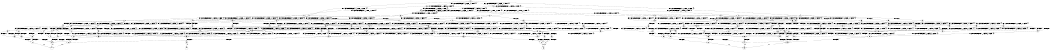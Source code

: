 digraph BCG {
size = "7, 10.5";
center = TRUE;
node [shape = circle];
0 [peripheries = 2];
0 -> 1 [label = "EX !0 !ATOMIC_EXCH_BRANCH (1, +1, TRUE, +0, 2, TRUE) !{0}"];
0 -> 2 [label = "EX !2 !ATOMIC_EXCH_BRANCH (1, +0, FALSE, +0, 1, TRUE) !{0}"];
0 -> 3 [label = "EX !1 !ATOMIC_EXCH_BRANCH (1, +0, FALSE, +0, 1, TRUE) !{0}"];
0 -> 4 [label = "EX !0 !ATOMIC_EXCH_BRANCH (1, +1, TRUE, +0, 2, TRUE) !{0}"];
1 -> 5 [label = "EX !2 !ATOMIC_EXCH_BRANCH (1, +0, FALSE, +0, 1, FALSE) !{0}"];
1 -> 6 [label = "EX !1 !ATOMIC_EXCH_BRANCH (1, +0, FALSE, +0, 1, FALSE) !{0}"];
1 -> 7 [label = "TERMINATE !0"];
2 -> 2 [label = "EX !2 !ATOMIC_EXCH_BRANCH (1, +0, FALSE, +0, 1, TRUE) !{0}"];
2 -> 8 [label = "EX !0 !ATOMIC_EXCH_BRANCH (1, +1, TRUE, +0, 2, TRUE) !{0}"];
2 -> 9 [label = "EX !1 !ATOMIC_EXCH_BRANCH (1, +0, FALSE, +0, 1, TRUE) !{0}"];
2 -> 10 [label = "EX !0 !ATOMIC_EXCH_BRANCH (1, +1, TRUE, +0, 2, TRUE) !{0}"];
3 -> 3 [label = "EX !1 !ATOMIC_EXCH_BRANCH (1, +0, FALSE, +0, 1, TRUE) !{0}"];
3 -> 11 [label = "EX !0 !ATOMIC_EXCH_BRANCH (1, +1, TRUE, +0, 2, TRUE) !{0}"];
3 -> 9 [label = "EX !2 !ATOMIC_EXCH_BRANCH (1, +0, FALSE, +0, 1, TRUE) !{0}"];
3 -> 12 [label = "EX !0 !ATOMIC_EXCH_BRANCH (1, +1, TRUE, +0, 2, TRUE) !{0}"];
4 -> 13 [label = "EX !2 !ATOMIC_EXCH_BRANCH (1, +0, FALSE, +0, 1, FALSE) !{0}"];
4 -> 14 [label = "EX !1 !ATOMIC_EXCH_BRANCH (1, +0, FALSE, +0, 1, FALSE) !{0}"];
4 -> 15 [label = "TERMINATE !0"];
5 -> 16 [label = "EX !1 !ATOMIC_EXCH_BRANCH (1, +0, FALSE, +0, 1, FALSE) !{0}"];
5 -> 17 [label = "TERMINATE !0"];
5 -> 18 [label = "TERMINATE !2"];
6 -> 16 [label = "EX !2 !ATOMIC_EXCH_BRANCH (1, +0, FALSE, +0, 1, FALSE) !{0}"];
6 -> 19 [label = "TERMINATE !0"];
6 -> 20 [label = "TERMINATE !1"];
7 -> 21 [label = "EX !1 !ATOMIC_EXCH_BRANCH (1, +0, FALSE, +0, 1, FALSE) !{1}"];
7 -> 22 [label = "EX !2 !ATOMIC_EXCH_BRANCH (1, +0, FALSE, +0, 1, FALSE) !{1}"];
7 -> 23 [label = "EX !1 !ATOMIC_EXCH_BRANCH (1, +0, FALSE, +0, 1, FALSE) !{1}"];
8 -> 5 [label = "EX !2 !ATOMIC_EXCH_BRANCH (1, +0, FALSE, +0, 1, FALSE) !{0}"];
8 -> 24 [label = "EX !1 !ATOMIC_EXCH_BRANCH (1, +0, FALSE, +0, 1, FALSE) !{0}"];
8 -> 25 [label = "TERMINATE !0"];
9 -> 9 [label = "EX !1 !ATOMIC_EXCH_BRANCH (1, +0, FALSE, +0, 1, TRUE) !{0}"];
9 -> 9 [label = "EX !2 !ATOMIC_EXCH_BRANCH (1, +0, FALSE, +0, 1, TRUE) !{0}"];
9 -> 26 [label = "EX !0 !ATOMIC_EXCH_BRANCH (1, +1, TRUE, +0, 2, TRUE) !{0}"];
9 -> 27 [label = "EX !0 !ATOMIC_EXCH_BRANCH (1, +1, TRUE, +0, 2, TRUE) !{0}"];
10 -> 13 [label = "EX !2 !ATOMIC_EXCH_BRANCH (1, +0, FALSE, +0, 1, FALSE) !{0}"];
10 -> 28 [label = "EX !1 !ATOMIC_EXCH_BRANCH (1, +0, FALSE, +0, 1, FALSE) !{0}"];
10 -> 29 [label = "TERMINATE !0"];
11 -> 6 [label = "EX !1 !ATOMIC_EXCH_BRANCH (1, +0, FALSE, +0, 1, FALSE) !{0}"];
11 -> 30 [label = "EX !2 !ATOMIC_EXCH_BRANCH (1, +0, FALSE, +0, 1, FALSE) !{0}"];
11 -> 31 [label = "TERMINATE !0"];
12 -> 14 [label = "EX !1 !ATOMIC_EXCH_BRANCH (1, +0, FALSE, +0, 1, FALSE) !{0}"];
12 -> 32 [label = "EX !2 !ATOMIC_EXCH_BRANCH (1, +0, FALSE, +0, 1, FALSE) !{0}"];
12 -> 33 [label = "TERMINATE !0"];
13 -> 34 [label = "EX !1 !ATOMIC_EXCH_BRANCH (1, +0, FALSE, +0, 1, FALSE) !{0}"];
13 -> 35 [label = "TERMINATE !0"];
13 -> 36 [label = "TERMINATE !2"];
14 -> 34 [label = "EX !2 !ATOMIC_EXCH_BRANCH (1, +0, FALSE, +0, 1, FALSE) !{0}"];
14 -> 37 [label = "TERMINATE !0"];
14 -> 38 [label = "TERMINATE !1"];
15 -> 39 [label = "EX !1 !ATOMIC_EXCH_BRANCH (1, +0, FALSE, +0, 1, FALSE) !{1}"];
15 -> 40 [label = "EX !2 !ATOMIC_EXCH_BRANCH (1, +0, FALSE, +0, 1, FALSE) !{1}"];
16 -> 41 [label = "TERMINATE !0"];
16 -> 42 [label = "TERMINATE !2"];
16 -> 43 [label = "TERMINATE !1"];
17 -> 44 [label = "EX !1 !ATOMIC_EXCH_BRANCH (1, +0, FALSE, +0, 1, FALSE) !{1}"];
17 -> 45 [label = "TERMINATE !2"];
17 -> 46 [label = "EX !1 !ATOMIC_EXCH_BRANCH (1, +0, FALSE, +0, 1, FALSE) !{1}"];
18 -> 47 [label = "EX !1 !ATOMIC_EXCH_BRANCH (1, +0, FALSE, +0, 1, FALSE) !{0}"];
18 -> 48 [label = "TERMINATE !0"];
19 -> 44 [label = "EX !2 !ATOMIC_EXCH_BRANCH (1, +0, FALSE, +0, 1, FALSE) !{1}"];
19 -> 49 [label = "TERMINATE !1"];
20 -> 50 [label = "EX !2 !ATOMIC_EXCH_BRANCH (1, +0, FALSE, +0, 1, FALSE) !{0}"];
20 -> 51 [label = "TERMINATE !0"];
21 -> 44 [label = "EX !2 !ATOMIC_EXCH_BRANCH (1, +0, FALSE, +0, 1, FALSE) !{1}"];
21 -> 49 [label = "TERMINATE !1"];
22 -> 44 [label = "EX !1 !ATOMIC_EXCH_BRANCH (1, +0, FALSE, +0, 1, FALSE) !{1}"];
22 -> 45 [label = "TERMINATE !2"];
22 -> 46 [label = "EX !1 !ATOMIC_EXCH_BRANCH (1, +0, FALSE, +0, 1, FALSE) !{1}"];
23 -> 46 [label = "EX !2 !ATOMIC_EXCH_BRANCH (1, +0, FALSE, +0, 1, FALSE) !{1}"];
23 -> 52 [label = "TERMINATE !1"];
24 -> 16 [label = "EX !2 !ATOMIC_EXCH_BRANCH (1, +0, FALSE, +0, 1, FALSE) !{0}"];
24 -> 53 [label = "TERMINATE !0"];
24 -> 54 [label = "TERMINATE !1"];
25 -> 22 [label = "EX !2 !ATOMIC_EXCH_BRANCH (1, +0, FALSE, +0, 1, FALSE) !{1}"];
25 -> 55 [label = "EX !1 !ATOMIC_EXCH_BRANCH (1, +0, FALSE, +0, 1, FALSE) !{1}"];
25 -> 56 [label = "EX !1 !ATOMIC_EXCH_BRANCH (1, +0, FALSE, +0, 1, FALSE) !{1}"];
26 -> 24 [label = "EX !1 !ATOMIC_EXCH_BRANCH (1, +0, FALSE, +0, 1, FALSE) !{0}"];
26 -> 30 [label = "EX !2 !ATOMIC_EXCH_BRANCH (1, +0, FALSE, +0, 1, FALSE) !{0}"];
26 -> 57 [label = "TERMINATE !0"];
27 -> 28 [label = "EX !1 !ATOMIC_EXCH_BRANCH (1, +0, FALSE, +0, 1, FALSE) !{0}"];
27 -> 32 [label = "EX !2 !ATOMIC_EXCH_BRANCH (1, +0, FALSE, +0, 1, FALSE) !{0}"];
27 -> 58 [label = "TERMINATE !0"];
28 -> 34 [label = "EX !2 !ATOMIC_EXCH_BRANCH (1, +0, FALSE, +0, 1, FALSE) !{0}"];
28 -> 59 [label = "TERMINATE !0"];
28 -> 60 [label = "TERMINATE !1"];
29 -> 40 [label = "EX !2 !ATOMIC_EXCH_BRANCH (1, +0, FALSE, +0, 1, FALSE) !{1}"];
29 -> 61 [label = "EX !1 !ATOMIC_EXCH_BRANCH (1, +0, FALSE, +0, 1, FALSE) !{1}"];
30 -> 16 [label = "EX !1 !ATOMIC_EXCH_BRANCH (1, +0, FALSE, +0, 1, FALSE) !{0}"];
30 -> 62 [label = "TERMINATE !0"];
30 -> 63 [label = "TERMINATE !2"];
31 -> 21 [label = "EX !1 !ATOMIC_EXCH_BRANCH (1, +0, FALSE, +0, 1, FALSE) !{1}"];
31 -> 64 [label = "EX !2 !ATOMIC_EXCH_BRANCH (1, +0, FALSE, +0, 1, FALSE) !{1}"];
31 -> 23 [label = "EX !1 !ATOMIC_EXCH_BRANCH (1, +0, FALSE, +0, 1, FALSE) !{1}"];
32 -> 34 [label = "EX !1 !ATOMIC_EXCH_BRANCH (1, +0, FALSE, +0, 1, FALSE) !{0}"];
32 -> 65 [label = "TERMINATE !0"];
32 -> 66 [label = "TERMINATE !2"];
33 -> 39 [label = "EX !1 !ATOMIC_EXCH_BRANCH (1, +0, FALSE, +0, 1, FALSE) !{1}"];
33 -> 67 [label = "EX !2 !ATOMIC_EXCH_BRANCH (1, +0, FALSE, +0, 1, FALSE) !{1}"];
34 -> 68 [label = "TERMINATE !0"];
34 -> 69 [label = "TERMINATE !2"];
34 -> 70 [label = "TERMINATE !1"];
35 -> 71 [label = "EX !1 !ATOMIC_EXCH_BRANCH (1, +0, FALSE, +0, 1, FALSE) !{1}"];
35 -> 72 [label = "TERMINATE !2"];
36 -> 73 [label = "EX !1 !ATOMIC_EXCH_BRANCH (1, +0, FALSE, +0, 1, FALSE) !{0}"];
36 -> 74 [label = "TERMINATE !0"];
37 -> 71 [label = "EX !2 !ATOMIC_EXCH_BRANCH (1, +0, FALSE, +0, 1, FALSE) !{1}"];
37 -> 75 [label = "TERMINATE !1"];
38 -> 76 [label = "EX !2 !ATOMIC_EXCH_BRANCH (1, +0, FALSE, +0, 1, FALSE) !{0}"];
38 -> 77 [label = "TERMINATE !0"];
39 -> 71 [label = "EX !2 !ATOMIC_EXCH_BRANCH (1, +0, FALSE, +0, 1, FALSE) !{1}"];
39 -> 75 [label = "TERMINATE !1"];
40 -> 71 [label = "EX !1 !ATOMIC_EXCH_BRANCH (1, +0, FALSE, +0, 1, FALSE) !{1}"];
40 -> 72 [label = "TERMINATE !2"];
41 -> 78 [label = "TERMINATE !2"];
41 -> 79 [label = "TERMINATE !1"];
42 -> 80 [label = "TERMINATE !0"];
42 -> 81 [label = "TERMINATE !1"];
43 -> 82 [label = "TERMINATE !0"];
43 -> 83 [label = "TERMINATE !2"];
44 -> 78 [label = "TERMINATE !2"];
44 -> 79 [label = "TERMINATE !1"];
45 -> 84 [label = "EX !1 !ATOMIC_EXCH_BRANCH (1, +0, FALSE, +0, 1, FALSE) !{1}"];
45 -> 85 [label = "EX !1 !ATOMIC_EXCH_BRANCH (1, +0, FALSE, +0, 1, FALSE) !{1}"];
46 -> 86 [label = "TERMINATE !2"];
46 -> 87 [label = "TERMINATE !1"];
47 -> 80 [label = "TERMINATE !0"];
47 -> 81 [label = "TERMINATE !1"];
48 -> 84 [label = "EX !1 !ATOMIC_EXCH_BRANCH (1, +0, FALSE, +0, 1, FALSE) !{1}"];
48 -> 85 [label = "EX !1 !ATOMIC_EXCH_BRANCH (1, +0, FALSE, +0, 1, FALSE) !{1}"];
49 -> 88 [label = "EX !2 !ATOMIC_EXCH_BRANCH (1, +0, FALSE, +0, 1, FALSE) !{2}"];
49 -> 89 [label = "EX !2 !ATOMIC_EXCH_BRANCH (1, +0, FALSE, +0, 1, FALSE) !{2}"];
50 -> 82 [label = "TERMINATE !0"];
50 -> 83 [label = "TERMINATE !2"];
51 -> 88 [label = "EX !2 !ATOMIC_EXCH_BRANCH (1, +0, FALSE, +0, 1, FALSE) !{2}"];
51 -> 89 [label = "EX !2 !ATOMIC_EXCH_BRANCH (1, +0, FALSE, +0, 1, FALSE) !{2}"];
52 -> 90 [label = "EX !2 !ATOMIC_EXCH_BRANCH (1, +0, FALSE, +0, 1, FALSE) !{2}"];
53 -> 44 [label = "EX !2 !ATOMIC_EXCH_BRANCH (1, +0, FALSE, +0, 1, FALSE) !{1}"];
53 -> 91 [label = "TERMINATE !1"];
54 -> 50 [label = "EX !2 !ATOMIC_EXCH_BRANCH (1, +0, FALSE, +0, 1, FALSE) !{0}"];
54 -> 92 [label = "TERMINATE !0"];
55 -> 44 [label = "EX !2 !ATOMIC_EXCH_BRANCH (1, +0, FALSE, +0, 1, FALSE) !{1}"];
55 -> 91 [label = "TERMINATE !1"];
56 -> 46 [label = "EX !2 !ATOMIC_EXCH_BRANCH (1, +0, FALSE, +0, 1, FALSE) !{1}"];
56 -> 93 [label = "TERMINATE !1"];
57 -> 55 [label = "EX !1 !ATOMIC_EXCH_BRANCH (1, +0, FALSE, +0, 1, FALSE) !{1}"];
57 -> 64 [label = "EX !2 !ATOMIC_EXCH_BRANCH (1, +0, FALSE, +0, 1, FALSE) !{1}"];
57 -> 56 [label = "EX !1 !ATOMIC_EXCH_BRANCH (1, +0, FALSE, +0, 1, FALSE) !{1}"];
58 -> 61 [label = "EX !1 !ATOMIC_EXCH_BRANCH (1, +0, FALSE, +0, 1, FALSE) !{1}"];
58 -> 67 [label = "EX !2 !ATOMIC_EXCH_BRANCH (1, +0, FALSE, +0, 1, FALSE) !{1}"];
59 -> 71 [label = "EX !2 !ATOMIC_EXCH_BRANCH (1, +0, FALSE, +0, 1, FALSE) !{1}"];
59 -> 94 [label = "TERMINATE !1"];
60 -> 76 [label = "EX !2 !ATOMIC_EXCH_BRANCH (1, +0, FALSE, +0, 1, FALSE) !{0}"];
60 -> 95 [label = "TERMINATE !0"];
61 -> 71 [label = "EX !2 !ATOMIC_EXCH_BRANCH (1, +0, FALSE, +0, 1, FALSE) !{1}"];
61 -> 94 [label = "TERMINATE !1"];
62 -> 44 [label = "EX !1 !ATOMIC_EXCH_BRANCH (1, +0, FALSE, +0, 1, FALSE) !{1}"];
62 -> 96 [label = "TERMINATE !2"];
62 -> 46 [label = "EX !1 !ATOMIC_EXCH_BRANCH (1, +0, FALSE, +0, 1, FALSE) !{1}"];
63 -> 47 [label = "EX !1 !ATOMIC_EXCH_BRANCH (1, +0, FALSE, +0, 1, FALSE) !{0}"];
63 -> 97 [label = "TERMINATE !0"];
64 -> 44 [label = "EX !1 !ATOMIC_EXCH_BRANCH (1, +0, FALSE, +0, 1, FALSE) !{1}"];
64 -> 96 [label = "TERMINATE !2"];
64 -> 46 [label = "EX !1 !ATOMIC_EXCH_BRANCH (1, +0, FALSE, +0, 1, FALSE) !{1}"];
65 -> 71 [label = "EX !1 !ATOMIC_EXCH_BRANCH (1, +0, FALSE, +0, 1, FALSE) !{1}"];
65 -> 98 [label = "TERMINATE !2"];
66 -> 73 [label = "EX !1 !ATOMIC_EXCH_BRANCH (1, +0, FALSE, +0, 1, FALSE) !{0}"];
66 -> 99 [label = "TERMINATE !0"];
67 -> 71 [label = "EX !1 !ATOMIC_EXCH_BRANCH (1, +0, FALSE, +0, 1, FALSE) !{1}"];
67 -> 98 [label = "TERMINATE !2"];
68 -> 100 [label = "TERMINATE !2"];
68 -> 101 [label = "TERMINATE !1"];
69 -> 102 [label = "TERMINATE !0"];
69 -> 103 [label = "TERMINATE !1"];
70 -> 104 [label = "TERMINATE !0"];
70 -> 105 [label = "TERMINATE !2"];
71 -> 100 [label = "TERMINATE !2"];
71 -> 101 [label = "TERMINATE !1"];
72 -> 106 [label = "EX !1 !ATOMIC_EXCH_BRANCH (1, +0, FALSE, +0, 1, FALSE) !{1}"];
73 -> 102 [label = "TERMINATE !0"];
73 -> 103 [label = "TERMINATE !1"];
74 -> 106 [label = "EX !1 !ATOMIC_EXCH_BRANCH (1, +0, FALSE, +0, 1, FALSE) !{1}"];
75 -> 107 [label = "EX !2 !ATOMIC_EXCH_BRANCH (1, +0, FALSE, +0, 1, FALSE) !{2}"];
76 -> 104 [label = "TERMINATE !0"];
76 -> 105 [label = "TERMINATE !2"];
77 -> 107 [label = "EX !2 !ATOMIC_EXCH_BRANCH (1, +0, FALSE, +0, 1, FALSE) !{2}"];
78 -> 108 [label = "TERMINATE !1"];
79 -> 109 [label = "TERMINATE !2"];
80 -> 108 [label = "TERMINATE !1"];
81 -> 110 [label = "TERMINATE !0"];
82 -> 109 [label = "TERMINATE !2"];
83 -> 110 [label = "TERMINATE !0"];
84 -> 108 [label = "TERMINATE !1"];
85 -> 111 [label = "TERMINATE !1"];
86 -> 111 [label = "TERMINATE !1"];
87 -> 112 [label = "TERMINATE !2"];
88 -> 109 [label = "TERMINATE !2"];
89 -> 113 [label = "TERMINATE !2"];
90 -> 112 [label = "TERMINATE !2"];
91 -> 88 [label = "EX !2 !ATOMIC_EXCH_BRANCH (1, +0, FALSE, +0, 1, FALSE) !{2}"];
91 -> 89 [label = "EX !2 !ATOMIC_EXCH_BRANCH (1, +0, FALSE, +0, 1, FALSE) !{2}"];
92 -> 88 [label = "EX !2 !ATOMIC_EXCH_BRANCH (1, +0, FALSE, +0, 1, FALSE) !{2}"];
92 -> 89 [label = "EX !2 !ATOMIC_EXCH_BRANCH (1, +0, FALSE, +0, 1, FALSE) !{2}"];
93 -> 90 [label = "EX !2 !ATOMIC_EXCH_BRANCH (1, +0, FALSE, +0, 1, FALSE) !{2}"];
94 -> 107 [label = "EX !2 !ATOMIC_EXCH_BRANCH (1, +0, FALSE, +0, 1, FALSE) !{2}"];
95 -> 107 [label = "EX !2 !ATOMIC_EXCH_BRANCH (1, +0, FALSE, +0, 1, FALSE) !{2}"];
96 -> 84 [label = "EX !1 !ATOMIC_EXCH_BRANCH (1, +0, FALSE, +0, 1, FALSE) !{1}"];
96 -> 85 [label = "EX !1 !ATOMIC_EXCH_BRANCH (1, +0, FALSE, +0, 1, FALSE) !{1}"];
97 -> 84 [label = "EX !1 !ATOMIC_EXCH_BRANCH (1, +0, FALSE, +0, 1, FALSE) !{1}"];
97 -> 85 [label = "EX !1 !ATOMIC_EXCH_BRANCH (1, +0, FALSE, +0, 1, FALSE) !{1}"];
98 -> 106 [label = "EX !1 !ATOMIC_EXCH_BRANCH (1, +0, FALSE, +0, 1, FALSE) !{1}"];
99 -> 106 [label = "EX !1 !ATOMIC_EXCH_BRANCH (1, +0, FALSE, +0, 1, FALSE) !{1}"];
100 -> 114 [label = "TERMINATE !1"];
101 -> 115 [label = "TERMINATE !2"];
102 -> 114 [label = "TERMINATE !1"];
103 -> 116 [label = "TERMINATE !0"];
104 -> 115 [label = "TERMINATE !2"];
105 -> 116 [label = "TERMINATE !0"];
106 -> 114 [label = "TERMINATE !1"];
107 -> 115 [label = "TERMINATE !2"];
108 -> 117 [label = "exit"];
109 -> 117 [label = "exit"];
110 -> 117 [label = "exit"];
111 -> 118 [label = "exit"];
112 -> 118 [label = "exit"];
113 -> 119 [label = "exit"];
114 -> 120 [label = "exit"];
115 -> 120 [label = "exit"];
116 -> 120 [label = "exit"];
}
